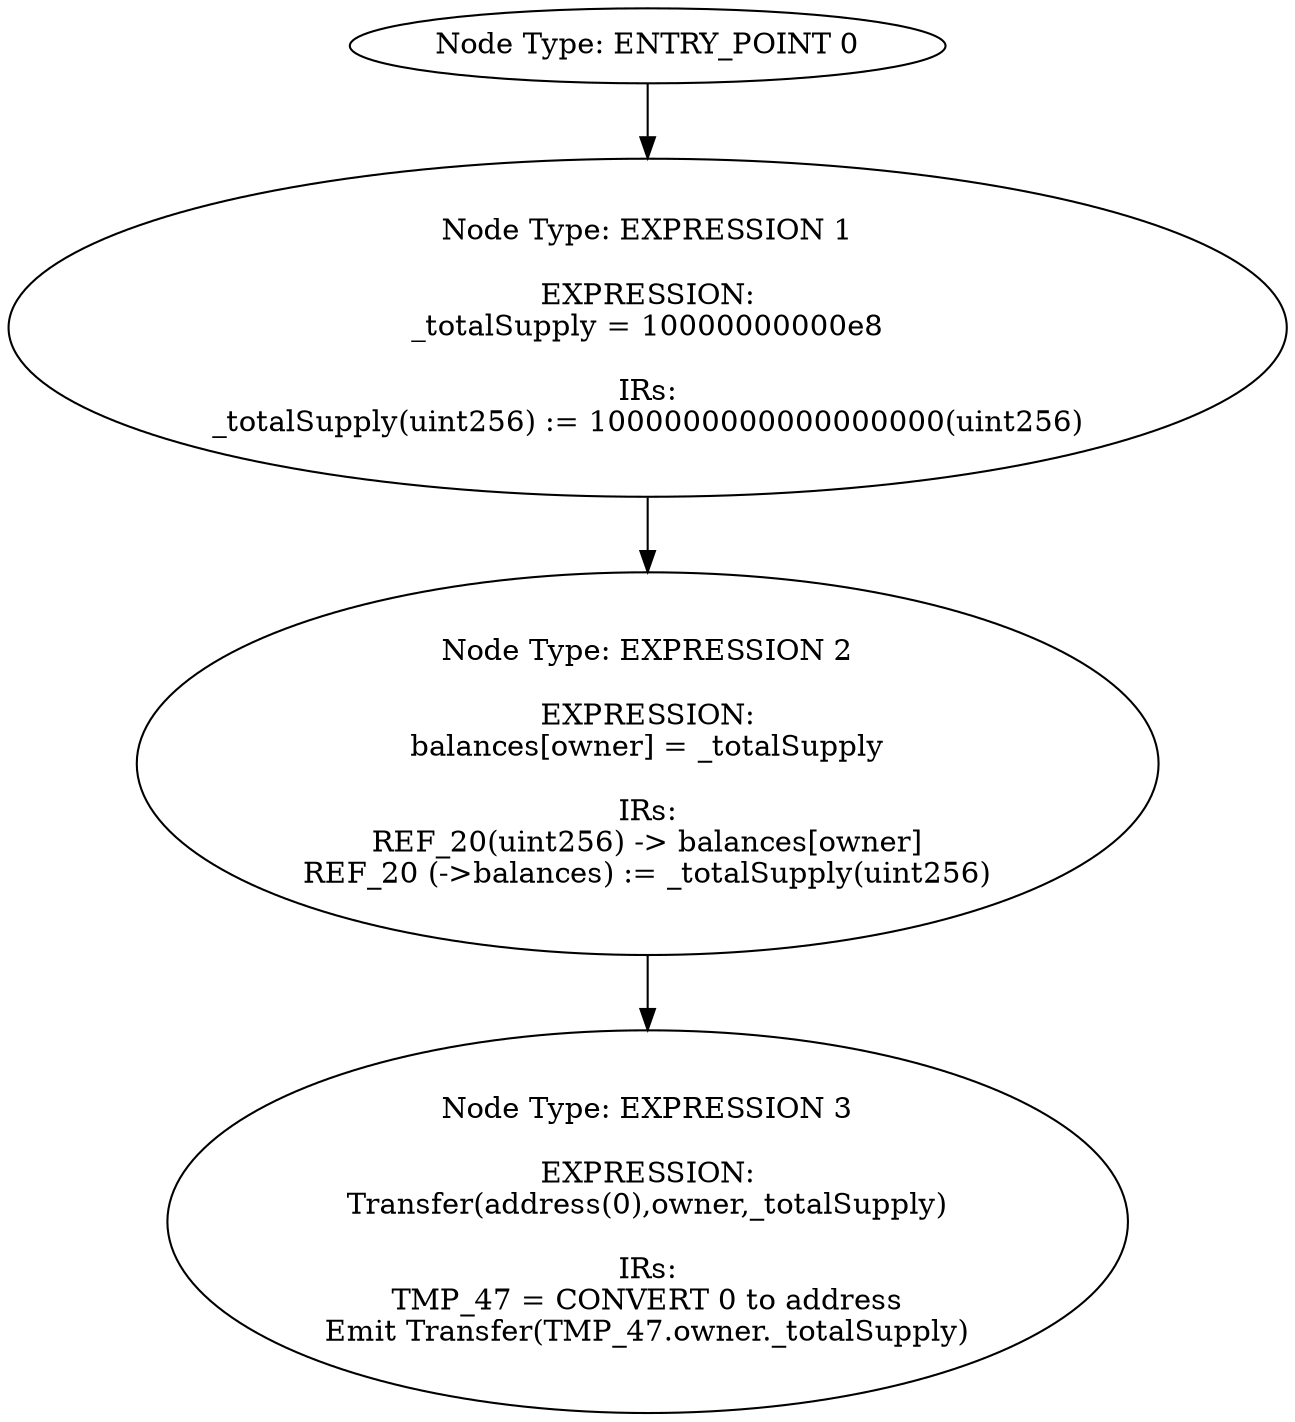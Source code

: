digraph{
0[label="Node Type: ENTRY_POINT 0
"];
0->1;
1[label="Node Type: EXPRESSION 1

EXPRESSION:
_totalSupply = 10000000000e8

IRs:
_totalSupply(uint256) := 1000000000000000000(uint256)"];
1->2;
2[label="Node Type: EXPRESSION 2

EXPRESSION:
balances[owner] = _totalSupply

IRs:
REF_20(uint256) -> balances[owner]
REF_20 (->balances) := _totalSupply(uint256)"];
2->3;
3[label="Node Type: EXPRESSION 3

EXPRESSION:
Transfer(address(0),owner,_totalSupply)

IRs:
TMP_47 = CONVERT 0 to address
Emit Transfer(TMP_47.owner._totalSupply)"];
}
